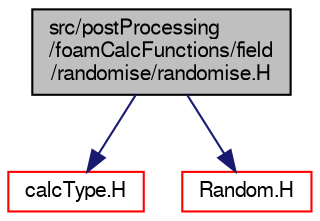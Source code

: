 digraph "src/postProcessing/foamCalcFunctions/field/randomise/randomise.H"
{
  bgcolor="transparent";
  edge [fontname="FreeSans",fontsize="10",labelfontname="FreeSans",labelfontsize="10"];
  node [fontname="FreeSans",fontsize="10",shape=record];
  Node0 [label="src/postProcessing\l/foamCalcFunctions/field\l/randomise/randomise.H",height=0.2,width=0.4,color="black", fillcolor="grey75", style="filled", fontcolor="black"];
  Node0 -> Node1 [color="midnightblue",fontsize="10",style="solid",fontname="FreeSans"];
  Node1 [label="calcType.H",height=0.2,width=0.4,color="red",URL="$a13112.html"];
  Node0 -> Node396 [color="midnightblue",fontsize="10",style="solid",fontname="FreeSans"];
  Node396 [label="Random.H",height=0.2,width=0.4,color="red",URL="$a12464.html"];
}
